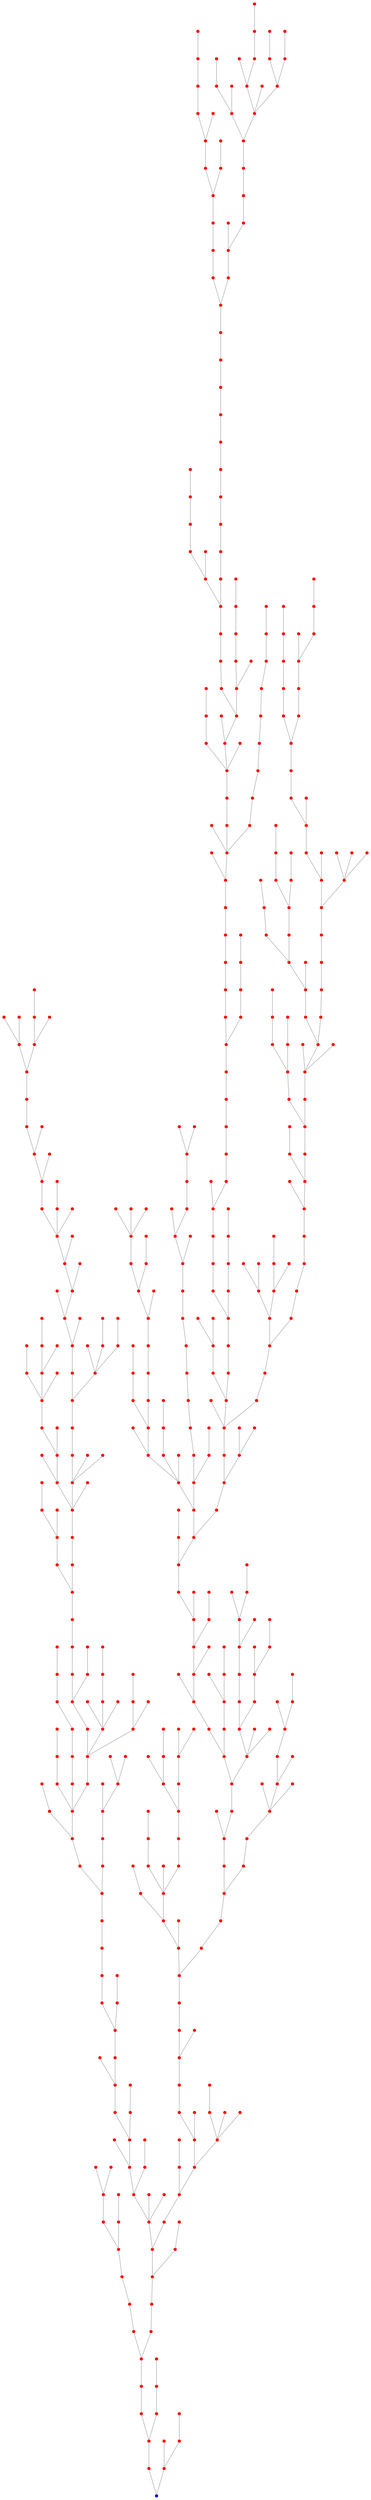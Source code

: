 graph {
	0 [color=blue pos="0,0!" shape=point]
	20 [color=red pos="1,0!" shape=point]
	20 -- 0 [color=gray]
	1 [color=red pos="0,1!" shape=point]
	1 -- 0 [color=gray]
	2 [color=red pos="0,2!" shape=point]
	2 -- 1 [color=gray]
	21 [color=red pos="1,1!" shape=point]
	21 -- 1 [color=gray]
	40 [color=red pos="2,0!" shape=point]
	40 -- 20 [color=gray]
	41 [color=red pos="2,1!" shape=point]
	41 -- 40 [color=gray]
	61 [color=red pos="3,1!" shape=point]
	61 -- 41 [color=gray]
	60 [color=red pos="3,0!" shape=point]
	60 -- 40 [color=gray]
	62 [color=red pos="3,2!" shape=point]
	62 -- 61 [color=gray]
	82 [color=red pos="4,2!" shape=point]
	82 -- 62 [color=gray]
	81 [color=red pos="4,1!" shape=point]
	81 -- 82 [color=gray]
	101 [color=red pos="5,1!" shape=point]
	101 -- 81 [color=gray]
	42 [color=red pos="2,2!" shape=point]
	42 -- 62 [color=gray]
	43 [color=red pos="2,3!" shape=point]
	43 -- 42 [color=gray]
	22 [color=red pos="1,2!" shape=point]
	22 -- 21 [color=gray]
	23 [color=red pos="1,3!" shape=point]
	23 -- 43 [color=gray]
	24 [color=red pos="1,4!" shape=point]
	24 -- 23 [color=gray]
	25 [color=red pos="1,5!" shape=point]
	25 -- 24 [color=gray]
	26 [color=red pos="1,6!" shape=point]
	26 -- 25 [color=gray]
	3 [color=red pos="0,3!" shape=point]
	3 -- 23 [color=gray]
	4 [color=red pos="0,4!" shape=point]
	4 -- 3 [color=gray]
	44 [color=red pos="2,4!" shape=point]
	44 -- 24 [color=gray]
	64 [color=red pos="3,4!" shape=point]
	64 -- 44 [color=gray]
	63 [color=red pos="3,3!" shape=point]
	63 -- 64 [color=gray]
	65 [color=red pos="3,5!" shape=point]
	65 -- 64 [color=gray]
	85 [color=red pos="4,5!" shape=point]
	85 -- 65 [color=gray]
	84 [color=red pos="4,4!" shape=point]
	84 -- 85 [color=gray]
	104 [color=red pos="5,4!" shape=point]
	104 -- 84 [color=gray]
	124 [color=red pos="6,4!" shape=point]
	124 -- 104 [color=gray]
	144 [color=red pos="7,4!" shape=point]
	144 -- 124 [color=gray]
	145 [color=red pos="7,5!" shape=point]
	145 -- 144 [color=gray]
	165 [color=red pos="8,5!" shape=point]
	165 -- 145 [color=gray]
	166 [color=red pos="8,6!" shape=point]
	166 -- 165 [color=gray]
	167 [color=red pos="8,7!" shape=point]
	167 -- 166 [color=gray]
	187 [color=red pos="9,7!" shape=point]
	187 -- 167 [color=gray]
	147 [color=red pos="7,7!" shape=point]
	147 -- 167 [color=gray]
	207 [color=red pos="10,7!" shape=point]
	207 -- 187 [color=gray]
	186 [color=red pos="9,6!" shape=point]
	186 -- 166 [color=gray]
	146 [color=red pos="7,6!" shape=point]
	146 -- 147 [color=gray]
	126 [color=red pos="6,6!" shape=point]
	126 -- 146 [color=gray]
	185 [color=red pos="9,5!" shape=point]
	185 -- 165 [color=gray]
	148 [color=red pos="7,8!" shape=point]
	148 -- 147 [color=gray]
	127 [color=red pos="6,7!" shape=point]
	127 -- 147 [color=gray]
	107 [color=red pos="5,7!" shape=point]
	107 -- 127 [color=gray]
	108 [color=red pos="5,8!" shape=point]
	108 -- 107 [color=gray]
	88 [color=red pos="4,8!" shape=point]
	88 -- 108 [color=gray]
	89 [color=red pos="4,9!" shape=point]
	89 -- 88 [color=gray]
	128 [color=red pos="6,8!" shape=point]
	128 -- 108 [color=gray]
	68 [color=red pos="3,8!" shape=point]
	68 -- 88 [color=gray]
	69 [color=red pos="3,9!" shape=point]
	69 -- 68 [color=gray]
	105 [color=red pos="5,5!" shape=point]
	105 -- 85 [color=gray]
	184 [color=red pos="9,4!" shape=point]
	184 -- 185 [color=gray]
	204 [color=red pos="10,4!" shape=point]
	204 -- 184 [color=gray]
	205 [color=red pos="10,5!" shape=point]
	205 -- 204 [color=gray]
	225 [color=red pos="11,5!" shape=point]
	225 -- 205 [color=gray]
	224 [color=red pos="11,4!" shape=point]
	224 -- 225 [color=gray]
	203 [color=red pos="10,3!" shape=point]
	203 -- 204 [color=gray]
	183 [color=red pos="9,3!" shape=point]
	183 -- 203 [color=gray]
	125 [color=red pos="6,5!" shape=point]
	125 -- 124 [color=gray]
	129 [color=red pos="6,9!" shape=point]
	129 -- 128 [color=gray]
	149 [color=red pos="7,9!" shape=point]
	149 -- 129 [color=gray]
	109 [color=red pos="5,9!" shape=point]
	109 -- 129 [color=gray]
	106 [color=red pos="5,6!" shape=point]
	106 -- 126 [color=gray]
	245 [color=red pos="12,5!" shape=point]
	245 -- 225 [color=gray]
	244 [color=red pos="12,4!" shape=point]
	244 -- 245 [color=gray]
	264 [color=red pos="13,4!" shape=point]
	264 -- 244 [color=gray]
	284 [color=red pos="14,4!" shape=point]
	284 -- 264 [color=gray]
	283 [color=red pos="14,3!" shape=point]
	283 -- 284 [color=gray]
	265 [color=red pos="13,5!" shape=point]
	265 -- 264 [color=gray]
	303 [color=red pos="15,3!" shape=point]
	303 -- 283 [color=gray]
	243 [color=red pos="12,3!" shape=point]
	243 -- 244 [color=gray]
	242 [color=red pos="12,2!" shape=point]
	242 -- 243 [color=gray]
	222 [color=red pos="11,2!" shape=point]
	222 -- 242 [color=gray]
	202 [color=red pos="10,2!" shape=point]
	202 -- 222 [color=gray]
	223 [color=red pos="11,3!" shape=point]
	223 -- 243 [color=gray]
	285 [color=red pos="14,5!" shape=point]
	285 -- 265 [color=gray]
	305 [color=red pos="15,5!" shape=point]
	305 -- 285 [color=gray]
	201 [color=red pos="10,1!" shape=point]
	201 -- 202 [color=gray]
	200 [color=red pos="10,0!" shape=point]
	200 -- 201 [color=gray]
	180 [color=red pos="9,0!" shape=point]
	180 -- 200 [color=gray]
	220 [color=red pos="11,0!" shape=point]
	220 -- 200 [color=gray]
	240 [color=red pos="12,0!" shape=point]
	240 -- 220 [color=gray]
	286 [color=red pos="14,6!" shape=point]
	286 -- 285 [color=gray]
	266 [color=red pos="13,6!" shape=point]
	266 -- 286 [color=gray]
	282 [color=red pos="14,2!" shape=point]
	282 -- 283 [color=gray]
	302 [color=red pos="15,2!" shape=point]
	302 -- 282 [color=gray]
	322 [color=red pos="16,2!" shape=point]
	322 -- 302 [color=gray]
	323 [color=red pos="16,3!" shape=point]
	323 -- 322 [color=gray]
	301 [color=red pos="15,1!" shape=point]
	301 -- 302 [color=gray]
	321 [color=red pos="16,1!" shape=point]
	321 -- 322 [color=gray]
	343 [color=red pos="17,3!" shape=point]
	343 -- 323 [color=gray]
	342 [color=red pos="17,2!" shape=point]
	342 -- 343 [color=gray]
	363 [color=red pos="18,3!" shape=point]
	363 -- 343 [color=gray]
	383 [color=red pos="19,3!" shape=point]
	383 -- 363 [color=gray]
	364 [color=red pos="18,4!" shape=point]
	364 -- 363 [color=gray]
	382 [color=red pos="19,2!" shape=point]
	382 -- 383 [color=gray]
	381 [color=red pos="19,1!" shape=point]
	381 -- 382 [color=gray]
	402 [color=red pos="20,2!" shape=point]
	402 -- 382 [color=gray]
	361 [color=red pos="18,1!" shape=point]
	361 -- 381 [color=gray]
	362 [color=red pos="18,2!" shape=point]
	362 -- 382 [color=gray]
	384 [color=red pos="19,4!" shape=point]
	384 -- 383 [color=gray]
	404 [color=red pos="20,4!" shape=point]
	404 -- 384 [color=gray]
	385 [color=red pos="19,5!" shape=point]
	385 -- 384 [color=gray]
	365 [color=red pos="18,5!" shape=point]
	365 -- 385 [color=gray]
	380 [color=red pos="19,0!" shape=point]
	380 -- 381 [color=gray]
	360 [color=red pos="18,0!" shape=point]
	360 -- 380 [color=gray]
	400 [color=red pos="20,0!" shape=point]
	400 -- 380 [color=gray]
	340 [color=red pos="17,0!" shape=point]
	340 -- 360 [color=gray]
	320 [color=red pos="16,0!" shape=point]
	320 -- 340 [color=gray]
	420 [color=red pos="21,0!" shape=point]
	420 -- 400 [color=gray]
	440 [color=red pos="22,0!" shape=point]
	440 -- 420 [color=gray]
	460 [color=red pos="23,0!" shape=point]
	460 -- 440 [color=gray]
	461 [color=red pos="23,1!" shape=point]
	461 -- 460 [color=gray]
	480 [color=red pos="24,0!" shape=point]
	480 -- 460 [color=gray]
	462 [color=red pos="23,2!" shape=point]
	462 -- 461 [color=gray]
	442 [color=red pos="22,2!" shape=point]
	442 -- 462 [color=gray]
	441 [color=red pos="22,1!" shape=point]
	441 -- 442 [color=gray]
	403 [color=red pos="20,3!" shape=point]
	403 -- 404 [color=gray]
	423 [color=red pos="21,3!" shape=point]
	423 -- 403 [color=gray]
	424 [color=red pos="21,4!" shape=point]
	424 -- 423 [color=gray]
	425 [color=red pos="21,5!" shape=point]
	425 -- 424 [color=gray]
	445 [color=red pos="22,5!" shape=point]
	445 -- 425 [color=gray]
	444 [color=red pos="22,4!" shape=point]
	444 -- 445 [color=gray]
	464 [color=red pos="23,4!" shape=point]
	464 -- 444 [color=gray]
	484 [color=red pos="24,4!" shape=point]
	484 -- 464 [color=gray]
	483 [color=red pos="24,3!" shape=point]
	483 -- 484 [color=gray]
	463 [color=red pos="23,3!" shape=point]
	463 -- 464 [color=gray]
	485 [color=red pos="24,5!" shape=point]
	485 -- 484 [color=gray]
	465 [color=red pos="23,5!" shape=point]
	465 -- 485 [color=gray]
	466 [color=red pos="23,6!" shape=point]
	466 -- 465 [color=gray]
	446 [color=red pos="22,6!" shape=point]
	446 -- 466 [color=gray]
	486 [color=red pos="24,6!" shape=point]
	486 -- 466 [color=gray]
	401 [color=red pos="20,1!" shape=point]
	401 -- 402 [color=gray]
	421 [color=red pos="21,1!" shape=point]
	421 -- 401 [color=gray]
	422 [color=red pos="21,2!" shape=point]
	422 -- 442 [color=gray]
	341 [color=red pos="17,1!" shape=point]
	341 -- 342 [color=gray]
	344 [color=red pos="17,4!" shape=point]
	344 -- 364 [color=gray]
	345 [color=red pos="17,5!" shape=point]
	345 -- 344 [color=gray]
	324 [color=red pos="16,4!" shape=point]
	324 -- 344 [color=gray]
	325 [color=red pos="16,5!" shape=point]
	325 -- 324 [color=gray]
	346 [color=red pos="17,6!" shape=point]
	346 -- 345 [color=gray]
	347 [color=red pos="17,7!" shape=point]
	347 -- 346 [color=gray]
	366 [color=red pos="18,6!" shape=point]
	366 -- 346 [color=gray]
	386 [color=red pos="19,6!" shape=point]
	386 -- 366 [color=gray]
	406 [color=red pos="20,6!" shape=point]
	406 -- 386 [color=gray]
	367 [color=red pos="18,7!" shape=point]
	367 -- 366 [color=gray]
	387 [color=red pos="19,7!" shape=point]
	387 -- 367 [color=gray]
	407 [color=red pos="20,7!" shape=point]
	407 -- 387 [color=gray]
	405 [color=red pos="20,5!" shape=point]
	405 -- 406 [color=gray]
	408 [color=red pos="20,8!" shape=point]
	408 -- 407 [color=gray]
	388 [color=red pos="19,8!" shape=point]
	388 -- 408 [color=gray]
	368 [color=red pos="18,8!" shape=point]
	368 -- 388 [color=gray]
	326 [color=red pos="16,6!" shape=point]
	326 -- 346 [color=gray]
	306 [color=red pos="15,6!" shape=point]
	306 -- 326 [color=gray]
	307 [color=red pos="15,7!" shape=point]
	307 -- 306 [color=gray]
	308 [color=red pos="15,8!" shape=point]
	308 -- 307 [color=gray]
	328 [color=red pos="16,8!" shape=point]
	328 -- 308 [color=gray]
	309 [color=red pos="15,9!" shape=point]
	309 -- 308 [color=gray]
	310 [color=red pos="15,10!" shape=point]
	310 -- 309 [color=gray]
	290 [color=red pos="14,10!" shape=point]
	290 -- 310 [color=gray]
	329 [color=red pos="16,9!" shape=point]
	329 -- 309 [color=gray]
	287 [color=red pos="14,7!" shape=point]
	287 -- 307 [color=gray]
	426 [color=red pos="21,6!" shape=point]
	426 -- 406 [color=gray]
	267 [color=red pos="13,7!" shape=point]
	267 -- 287 [color=gray]
	268 [color=red pos="13,8!" shape=point]
	268 -- 267 [color=gray]
	248 [color=red pos="12,8!" shape=point]
	248 -- 268 [color=gray]
	247 [color=red pos="12,7!" shape=point]
	247 -- 248 [color=gray]
	246 [color=red pos="12,6!" shape=point]
	246 -- 247 [color=gray]
	227 [color=red pos="11,7!" shape=point]
	227 -- 247 [color=gray]
	226 [color=red pos="11,6!" shape=point]
	226 -- 227 [color=gray]
	228 [color=red pos="11,8!" shape=point]
	228 -- 227 [color=gray]
	229 [color=red pos="11,9!" shape=point]
	229 -- 228 [color=gray]
	249 [color=red pos="12,9!" shape=point]
	249 -- 229 [color=gray]
	269 [color=red pos="13,9!" shape=point]
	269 -- 249 [color=gray]
	230 [color=red pos="11,10!" shape=point]
	230 -- 229 [color=gray]
	270 [color=red pos="13,10!" shape=point]
	270 -- 269 [color=gray]
	206 [color=red pos="10,6!" shape=point]
	206 -- 226 [color=gray]
	289 [color=red pos="14,9!" shape=point]
	289 -- 269 [color=gray]
	288 [color=red pos="14,8!" shape=point]
	288 -- 289 [color=gray]
	210 [color=red pos="10,10!" shape=point]
	210 -- 230 [color=gray]
	190 [color=red pos="9,10!" shape=point]
	190 -- 210 [color=gray]
	211 [color=red pos="10,11!" shape=point]
	211 -- 210 [color=gray]
	231 [color=red pos="11,11!" shape=point]
	231 -- 211 [color=gray]
	212 [color=red pos="10,12!" shape=point]
	212 -- 211 [color=gray]
	251 [color=red pos="12,11!" shape=point]
	251 -- 231 [color=gray]
	252 [color=red pos="12,12!" shape=point]
	252 -- 251 [color=gray]
	250 [color=red pos="12,10!" shape=point]
	250 -- 251 [color=gray]
	192 [color=red pos="9,12!" shape=point]
	192 -- 212 [color=gray]
	191 [color=red pos="9,11!" shape=point]
	191 -- 192 [color=gray]
	171 [color=red pos="8,11!" shape=point]
	171 -- 191 [color=gray]
	172 [color=red pos="8,12!" shape=point]
	172 -- 171 [color=gray]
	152 [color=red pos="7,12!" shape=point]
	152 -- 172 [color=gray]
	132 [color=red pos="6,12!" shape=point]
	132 -- 152 [color=gray]
	112 [color=red pos="5,12!" shape=point]
	112 -- 132 [color=gray]
	111 [color=red pos="5,11!" shape=point]
	111 -- 112 [color=gray]
	131 [color=red pos="6,11!" shape=point]
	131 -- 111 [color=gray]
	130 [color=red pos="6,10!" shape=point]
	130 -- 131 [color=gray]
	110 [color=red pos="5,10!" shape=point]
	110 -- 130 [color=gray]
	150 [color=red pos="7,10!" shape=point]
	150 -- 130 [color=gray]
	170 [color=red pos="8,10!" shape=point]
	170 -- 150 [color=gray]
	169 [color=red pos="8,9!" shape=point]
	169 -- 170 [color=gray]
	168 [color=red pos="8,8!" shape=point]
	168 -- 169 [color=gray]
	151 [color=red pos="7,11!" shape=point]
	151 -- 152 [color=gray]
	209 [color=red pos="10,9!" shape=point]
	209 -- 210 [color=gray]
	189 [color=red pos="9,9!" shape=point]
	189 -- 169 [color=gray]
	188 [color=red pos="9,8!" shape=point]
	188 -- 189 [color=gray]
	208 [color=red pos="10,8!" shape=point]
	208 -- 188 [color=gray]
	304 [color=red pos="15,4!" shape=point]
	304 -- 324 [color=gray]
	90 [color=red pos="4,10!" shape=point]
	90 -- 110 [color=gray]
	70 [color=red pos="3,10!" shape=point]
	70 -- 90 [color=gray]
	71 [color=red pos="3,11!" shape=point]
	71 -- 70 [color=gray]
	91 [color=red pos="4,11!" shape=point]
	91 -- 71 [color=gray]
	173 [color=red pos="8,13!" shape=point]
	173 -- 172 [color=gray]
	193 [color=red pos="9,13!" shape=point]
	193 -- 173 [color=gray]
	113 [color=red pos="5,13!" shape=point]
	113 -- 112 [color=gray]
	327 [color=red pos="16,7!" shape=point]
	327 -- 328 [color=gray]
	369 [color=red pos="18,9!" shape=point]
	369 -- 368 [color=gray]
	349 [color=red pos="17,9!" shape=point]
	349 -- 369 [color=gray]
	389 [color=red pos="19,9!" shape=point]
	389 -- 369 [color=gray]
	409 [color=red pos="20,9!" shape=point]
	409 -- 389 [color=gray]
	429 [color=red pos="21,9!" shape=point]
	429 -- 409 [color=gray]
	449 [color=red pos="22,9!" shape=point]
	449 -- 429 [color=gray]
	469 [color=red pos="23,9!" shape=point]
	469 -- 449 [color=gray]
	489 [color=red pos="24,9!" shape=point]
	489 -- 469 [color=gray]
	490 [color=red pos="24,10!" shape=point]
	490 -- 489 [color=gray]
	470 [color=red pos="23,10!" shape=point]
	470 -- 490 [color=gray]
	450 [color=red pos="22,10!" shape=point]
	450 -- 470 [color=gray]
	430 [color=red pos="21,10!" shape=point]
	430 -- 450 [color=gray]
	410 [color=red pos="20,10!" shape=point]
	410 -- 430 [color=gray]
	411 [color=red pos="20,11!" shape=point]
	411 -- 410 [color=gray]
	431 [color=red pos="21,11!" shape=point]
	431 -- 411 [color=gray]
	391 [color=red pos="19,11!" shape=point]
	391 -- 411 [color=gray]
	390 [color=red pos="19,10!" shape=point]
	390 -- 391 [color=gray]
	371 [color=red pos="18,11!" shape=point]
	371 -- 391 [color=gray]
	372 [color=red pos="18,12!" shape=point]
	372 -- 371 [color=gray]
	352 [color=red pos="17,12!" shape=point]
	352 -- 372 [color=gray]
	351 [color=red pos="17,11!" shape=point]
	351 -- 352 [color=gray]
	350 [color=red pos="17,10!" shape=point]
	350 -- 351 [color=gray]
	370 [color=red pos="18,10!" shape=point]
	370 -- 350 [color=gray]
	353 [color=red pos="17,13!" shape=point]
	353 -- 352 [color=gray]
	354 [color=red pos="17,14!" shape=point]
	354 -- 353 [color=gray]
	333 [color=red pos="16,13!" shape=point]
	333 -- 353 [color=gray]
	334 [color=red pos="16,14!" shape=point]
	334 -- 333 [color=gray]
	332 [color=red pos="16,12!" shape=point]
	332 -- 352 [color=gray]
	313 [color=red pos="15,13!" shape=point]
	313 -- 333 [color=gray]
	312 [color=red pos="15,12!" shape=point]
	312 -- 313 [color=gray]
	311 [color=red pos="15,11!" shape=point]
	311 -- 312 [color=gray]
	331 [color=red pos="16,11!" shape=point]
	331 -- 311 [color=gray]
	314 [color=red pos="15,14!" shape=point]
	314 -- 313 [color=gray]
	335 [color=red pos="16,15!" shape=point]
	335 -- 334 [color=gray]
	315 [color=red pos="15,15!" shape=point]
	315 -- 335 [color=gray]
	295 [color=red pos="14,15!" shape=point]
	295 -- 315 [color=gray]
	275 [color=red pos="13,15!" shape=point]
	275 -- 295 [color=gray]
	274 [color=red pos="13,14!" shape=point]
	274 -- 275 [color=gray]
	294 [color=red pos="14,14!" shape=point]
	294 -- 274 [color=gray]
	293 [color=red pos="14,13!" shape=point]
	293 -- 294 [color=gray]
	292 [color=red pos="14,12!" shape=point]
	292 -- 293 [color=gray]
	276 [color=red pos="13,16!" shape=point]
	276 -- 275 [color=gray]
	253 [color=red pos="12,13!" shape=point]
	253 -- 252 [color=gray]
	427 [color=red pos="21,7!" shape=point]
	427 -- 407 [color=gray]
	428 [color=red pos="21,8!" shape=point]
	428 -- 427 [color=gray]
	448 [color=red pos="22,8!" shape=point]
	448 -- 428 [color=gray]
	468 [color=red pos="23,8!" shape=point]
	468 -- 448 [color=gray]
	174 [color=red pos="8,14!" shape=point]
	174 -- 173 [color=gray]
	330 [color=red pos="16,10!" shape=point]
	330 -- 331 [color=gray]
	83 [color=red pos="4,3!" shape=point]
	83 -- 63 [color=gray]
	271 [color=red pos="13,11!" shape=point]
	271 -- 270 [color=gray]
	291 [color=red pos="14,11!" shape=point]
	291 -- 271 [color=gray]
	300 [color=red pos="15,0!" shape=point]
	300 -- 301 [color=gray]
	66 [color=red pos="3,6!" shape=point]
	66 -- 65 [color=gray]
	67 [color=red pos="3,7!" shape=point]
	67 -- 66 [color=gray]
	87 [color=red pos="4,7!" shape=point]
	87 -- 67 [color=gray]
	86 [color=red pos="4,6!" shape=point]
	86 -- 66 [color=gray]
	241 [color=red pos="12,1!" shape=point]
	241 -- 242 [color=gray]
	27 [color=red pos="1,7!" shape=point]
	27 -- 26 [color=gray]
	47 [color=red pos="2,7!" shape=point]
	47 -- 27 [color=gray]
	28 [color=red pos="1,8!" shape=point]
	28 -- 27 [color=gray]
	8 [color=red pos="0,8!" shape=point]
	8 -- 28 [color=gray]
	9 [color=red pos="0,9!" shape=point]
	9 -- 8 [color=gray]
	10 [color=red pos="0,10!" shape=point]
	10 -- 9 [color=gray]
	29 [color=red pos="1,9!" shape=point]
	29 -- 9 [color=gray]
	48 [color=red pos="2,8!" shape=point]
	48 -- 28 [color=gray]
	30 [color=red pos="1,10!" shape=point]
	30 -- 29 [color=gray]
	31 [color=red pos="1,11!" shape=point]
	31 -- 30 [color=gray]
	50 [color=red pos="2,10!" shape=point]
	50 -- 30 [color=gray]
	51 [color=red pos="2,11!" shape=point]
	51 -- 50 [color=gray]
	11 [color=red pos="0,11!" shape=point]
	11 -- 31 [color=gray]
	12 [color=red pos="0,12!" shape=point]
	12 -- 11 [color=gray]
	163 [color=red pos="8,3!" shape=point]
	163 -- 183 [color=gray]
	143 [color=red pos="7,3!" shape=point]
	143 -- 163 [color=gray]
	162 [color=red pos="8,2!" shape=point]
	162 -- 163 [color=gray]
	142 [color=red pos="7,2!" shape=point]
	142 -- 162 [color=gray]
	122 [color=red pos="6,2!" shape=point]
	122 -- 142 [color=gray]
	123 [color=red pos="6,3!" shape=point]
	123 -- 122 [color=gray]
	102 [color=red pos="5,2!" shape=point]
	102 -- 122 [color=gray]
	103 [color=red pos="5,3!" shape=point]
	103 -- 102 [color=gray]
	261 [color=red pos="13,1!" shape=point]
	261 -- 241 [color=gray]
	281 [color=red pos="14,1!" shape=point]
	281 -- 261 [color=gray]
	260 [color=red pos="13,0!" shape=point]
	260 -- 261 [color=gray]
	280 [color=red pos="14,0!" shape=point]
	280 -- 260 [color=gray]
	488 [color=red pos="24,8!" shape=point]
	488 -- 489 [color=gray]
	487 [color=red pos="24,7!" shape=point]
	487 -- 488 [color=gray]
	467 [color=red pos="23,7!" shape=point]
	467 -- 487 [color=gray]
	221 [color=red pos="11,1!" shape=point]
	221 -- 201 [color=gray]
	182 [color=red pos="9,2!" shape=point]
	182 -- 162 [color=gray]
	13 [color=red pos="0,13!" shape=point]
	13 -- 12 [color=gray]
	33 [color=red pos="1,13!" shape=point]
	33 -- 13 [color=gray]
	34 [color=red pos="1,14!" shape=point]
	34 -- 33 [color=gray]
	32 [color=red pos="1,12!" shape=point]
	32 -- 33 [color=gray]
	52 [color=red pos="2,12!" shape=point]
	52 -- 32 [color=gray]
	72 [color=red pos="3,12!" shape=point]
	72 -- 52 [color=gray]
	92 [color=red pos="4,12!" shape=point]
	92 -- 72 [color=gray]
	73 [color=red pos="3,13!" shape=point]
	73 -- 72 [color=gray]
	53 [color=red pos="2,13!" shape=point]
	53 -- 73 [color=gray]
	35 [color=red pos="1,15!" shape=point]
	35 -- 34 [color=gray]
	55 [color=red pos="2,15!" shape=point]
	55 -- 35 [color=gray]
	36 [color=red pos="1,16!" shape=point]
	36 -- 35 [color=gray]
	16 [color=red pos="0,16!" shape=point]
	16 -- 36 [color=gray]
	37 [color=red pos="1,17!" shape=point]
	37 -- 36 [color=gray]
	17 [color=red pos="0,17!" shape=point]
	17 -- 37 [color=gray]
	15 [color=red pos="0,15!" shape=point]
	15 -- 16 [color=gray]
	56 [color=red pos="2,16!" shape=point]
	56 -- 36 [color=gray]
	76 [color=red pos="3,16!" shape=point]
	76 -- 56 [color=gray]
	96 [color=red pos="4,16!" shape=point]
	96 -- 76 [color=gray]
	77 [color=red pos="3,17!" shape=point]
	77 -- 76 [color=gray]
	97 [color=red pos="4,17!" shape=point]
	97 -- 77 [color=gray]
	75 [color=red pos="3,15!" shape=point]
	75 -- 76 [color=gray]
	116 [color=red pos="5,16!" shape=point]
	116 -- 96 [color=gray]
	117 [color=red pos="5,17!" shape=point]
	117 -- 116 [color=gray]
	137 [color=red pos="6,17!" shape=point]
	137 -- 117 [color=gray]
	138 [color=red pos="6,18!" shape=point]
	138 -- 137 [color=gray]
	139 [color=red pos="6,19!" shape=point]
	139 -- 138 [color=gray]
	119 [color=red pos="5,19!" shape=point]
	119 -- 139 [color=gray]
	99 [color=red pos="4,19!" shape=point]
	99 -- 119 [color=gray]
	98 [color=red pos="4,18!" shape=point]
	98 -- 99 [color=gray]
	79 [color=red pos="3,19!" shape=point]
	79 -- 99 [color=gray]
	95 [color=red pos="4,15!" shape=point]
	95 -- 75 [color=gray]
	118 [color=red pos="5,18!" shape=point]
	118 -- 98 [color=gray]
	115 [color=red pos="5,15!" shape=point]
	115 -- 116 [color=gray]
	114 [color=red pos="5,14!" shape=point]
	114 -- 115 [color=gray]
	94 [color=red pos="4,14!" shape=point]
	94 -- 95 [color=gray]
	54 [color=red pos="2,14!" shape=point]
	54 -- 55 [color=gray]
	14 [color=red pos="0,14!" shape=point]
	14 -- 15 [color=gray]
	74 [color=red pos="3,14!" shape=point]
	74 -- 75 [color=gray]
	78 [color=red pos="3,18!" shape=point]
	78 -- 77 [color=gray]
	58 [color=red pos="2,18!" shape=point]
	58 -- 78 [color=gray]
	38 [color=red pos="1,18!" shape=point]
	38 -- 58 [color=gray]
	57 [color=red pos="2,17!" shape=point]
	57 -- 77 [color=gray]
	159 [color=red pos="7,19!" shape=point]
	159 -- 139 [color=gray]
	158 [color=red pos="7,18!" shape=point]
	158 -- 159 [color=gray]
	178 [color=red pos="8,18!" shape=point]
	178 -- 158 [color=gray]
	177 [color=red pos="8,17!" shape=point]
	177 -- 178 [color=gray]
	157 [color=red pos="7,17!" shape=point]
	157 -- 177 [color=gray]
	176 [color=red pos="8,16!" shape=point]
	176 -- 177 [color=gray]
	156 [color=red pos="7,16!" shape=point]
	156 -- 176 [color=gray]
	196 [color=red pos="9,16!" shape=point]
	196 -- 176 [color=gray]
	198 [color=red pos="9,18!" shape=point]
	198 -- 178 [color=gray]
	218 [color=red pos="10,18!" shape=point]
	218 -- 198 [color=gray]
	199 [color=red pos="9,19!" shape=point]
	199 -- 198 [color=gray]
	197 [color=red pos="9,17!" shape=point]
	197 -- 198 [color=gray]
	217 [color=red pos="10,17!" shape=point]
	217 -- 218 [color=gray]
	155 [color=red pos="7,15!" shape=point]
	155 -- 156 [color=gray]
	175 [color=red pos="8,15!" shape=point]
	175 -- 155 [color=gray]
	195 [color=red pos="9,15!" shape=point]
	195 -- 175 [color=gray]
	135 [color=red pos="6,15!" shape=point]
	135 -- 155 [color=gray]
	134 [color=red pos="6,14!" shape=point]
	134 -- 135 [color=gray]
	136 [color=red pos="6,16!" shape=point]
	136 -- 135 [color=gray]
	133 [color=red pos="6,13!" shape=point]
	133 -- 134 [color=gray]
	154 [color=red pos="7,14!" shape=point]
	154 -- 155 [color=gray]
	179 [color=red pos="8,19!" shape=point]
	179 -- 178 [color=gray]
	392 [color=red pos="19,12!" shape=point]
	392 -- 391 [color=gray]
	393 [color=red pos="19,13!" shape=point]
	393 -- 392 [color=gray]
	373 [color=red pos="18,13!" shape=point]
	373 -- 393 [color=gray]
	374 [color=red pos="18,14!" shape=point]
	374 -- 373 [color=gray]
	394 [color=red pos="19,14!" shape=point]
	394 -- 374 [color=gray]
	414 [color=red pos="20,14!" shape=point]
	414 -- 394 [color=gray]
	413 [color=red pos="20,13!" shape=point]
	413 -- 414 [color=gray]
	412 [color=red pos="20,12!" shape=point]
	412 -- 413 [color=gray]
	432 [color=red pos="21,12!" shape=point]
	432 -- 412 [color=gray]
	481 [color=red pos="24,1!" shape=point]
	481 -- 461 [color=gray]
	482 [color=red pos="24,2!" shape=point]
	482 -- 481 [color=gray]
	237 [color=red pos="11,17!" shape=point]
	237 -- 217 [color=gray]
	238 [color=red pos="11,18!" shape=point]
	238 -- 237 [color=gray]
	239 [color=red pos="11,19!" shape=point]
	239 -- 238 [color=gray]
	259 [color=red pos="12,19!" shape=point]
	259 -- 239 [color=gray]
	279 [color=red pos="13,19!" shape=point]
	279 -- 259 [color=gray]
	258 [color=red pos="12,18!" shape=point]
	258 -- 259 [color=gray]
	278 [color=red pos="13,18!" shape=point]
	278 -- 258 [color=gray]
	298 [color=red pos="14,18!" shape=point]
	298 -- 278 [color=gray]
	318 [color=red pos="15,18!" shape=point]
	318 -- 298 [color=gray]
	338 [color=red pos="16,18!" shape=point]
	338 -- 318 [color=gray]
	358 [color=red pos="17,18!" shape=point]
	358 -- 338 [color=gray]
	359 [color=red pos="17,19!" shape=point]
	359 -- 358 [color=gray]
	379 [color=red pos="18,19!" shape=point]
	379 -- 359 [color=gray]
	257 [color=red pos="12,17!" shape=point]
	257 -- 258 [color=gray]
	277 [color=red pos="13,17!" shape=point]
	277 -- 278 [color=gray]
	236 [color=red pos="11,16!" shape=point]
	236 -- 237 [color=gray]
	256 [color=red pos="12,16!" shape=point]
	256 -- 236 [color=gray]
	235 [color=red pos="11,15!" shape=point]
	235 -- 236 [color=gray]
	216 [color=red pos="10,16!" shape=point]
	216 -- 236 [color=gray]
	215 [color=red pos="10,15!" shape=point]
	215 -- 216 [color=gray]
	357 [color=red pos="17,17!" shape=point]
	357 -- 358 [color=gray]
	219 [color=red pos="10,19!" shape=point]
	219 -- 239 [color=gray]
	299 [color=red pos="14,19!" shape=point]
	299 -- 298 [color=gray]
	319 [color=red pos="15,19!" shape=point]
	319 -- 299 [color=gray]
	5 [color=red pos="0,5!" shape=point]
	5 -- 25 [color=gray]
	296 [color=red pos="14,16!" shape=point]
	296 -- 295 [color=gray]
	232 [color=red pos="11,12!" shape=point]
	232 -- 252 [color=gray]
	233 [color=red pos="11,13!" shape=point]
	233 -- 232 [color=gray]
	213 [color=red pos="10,13!" shape=point]
	213 -- 233 [color=gray]
	214 [color=red pos="10,14!" shape=point]
	214 -- 213 [color=gray]
	194 [color=red pos="9,14!" shape=point]
	194 -- 214 [color=gray]
	234 [color=red pos="11,14!" shape=point]
	234 -- 233 [color=gray]
	254 [color=red pos="12,14!" shape=point]
	254 -- 234 [color=gray]
	49 [color=red pos="2,9!" shape=point]
	49 -- 48 [color=gray]
	447 [color=red pos="22,7!" shape=point]
	447 -- 467 [color=gray]
	46 [color=red pos="2,6!" shape=point]
	46 -- 66 [color=gray]
	121 [color=red pos="6,1!" shape=point]
	121 -- 101 [color=gray]
	141 [color=red pos="7,1!" shape=point]
	141 -- 121 [color=gray]
	120 [color=red pos="6,0!" shape=point]
	120 -- 121 [color=gray]
	161 [color=red pos="8,1!" shape=point]
	161 -- 141 [color=gray]
	140 [color=red pos="7,0!" shape=point]
	140 -- 120 [color=gray]
	181 [color=red pos="9,1!" shape=point]
	181 -- 161 [color=gray]
	316 [color=red pos="15,16!" shape=point]
	316 -- 296 [color=gray]
	317 [color=red pos="15,17!" shape=point]
	317 -- 316 [color=gray]
	337 [color=red pos="16,17!" shape=point]
	337 -- 317 [color=gray]
	336 [color=red pos="16,16!" shape=point]
	336 -- 337 [color=gray]
	356 [color=red pos="17,16!" shape=point]
	356 -- 336 [color=gray]
	355 [color=red pos="17,15!" shape=point]
	355 -- 356 [color=gray]
	375 [color=red pos="18,15!" shape=point]
	375 -- 355 [color=gray]
	395 [color=red pos="19,15!" shape=point]
	395 -- 375 [color=gray]
	396 [color=red pos="19,16!" shape=point]
	396 -- 395 [color=gray]
	416 [color=red pos="20,16!" shape=point]
	416 -- 396 [color=gray]
	417 [color=red pos="20,17!" shape=point]
	417 -- 416 [color=gray]
	415 [color=red pos="20,15!" shape=point]
	415 -- 416 [color=gray]
	435 [color=red pos="21,15!" shape=point]
	435 -- 415 [color=gray]
	436 [color=red pos="21,16!" shape=point]
	436 -- 435 [color=gray]
	434 [color=red pos="21,14!" shape=point]
	434 -- 435 [color=gray]
	433 [color=red pos="21,13!" shape=point]
	433 -- 434 [color=gray]
	453 [color=red pos="22,13!" shape=point]
	453 -- 433 [color=gray]
	473 [color=red pos="23,13!" shape=point]
	473 -- 453 [color=gray]
	472 [color=red pos="23,12!" shape=point]
	472 -- 473 [color=gray]
	452 [color=red pos="22,12!" shape=point]
	452 -- 472 [color=gray]
	474 [color=red pos="23,14!" shape=point]
	474 -- 473 [color=gray]
	494 [color=red pos="24,14!" shape=point]
	494 -- 474 [color=gray]
	454 [color=red pos="22,14!" shape=point]
	454 -- 474 [color=gray]
	475 [color=red pos="23,15!" shape=point]
	475 -- 474 [color=gray]
	455 [color=red pos="22,15!" shape=point]
	455 -- 475 [color=gray]
	456 [color=red pos="22,16!" shape=point]
	456 -- 455 [color=gray]
	495 [color=red pos="24,15!" shape=point]
	495 -- 494 [color=gray]
	471 [color=red pos="23,11!" shape=point]
	471 -- 472 [color=gray]
	437 [color=red pos="21,17!" shape=point]
	437 -- 417 [color=gray]
	438 [color=red pos="21,18!" shape=point]
	438 -- 437 [color=gray]
	458 [color=red pos="22,18!" shape=point]
	458 -- 438 [color=gray]
	478 [color=red pos="23,18!" shape=point]
	478 -- 458 [color=gray]
	477 [color=red pos="23,17!" shape=point]
	477 -- 478 [color=gray]
	497 [color=red pos="24,17!" shape=point]
	497 -- 477 [color=gray]
	498 [color=red pos="24,18!" shape=point]
	498 -- 497 [color=gray]
	499 [color=red pos="24,19!" shape=point]
	499 -- 498 [color=gray]
	479 [color=red pos="23,19!" shape=point]
	479 -- 499 [color=gray]
	457 [color=red pos="22,17!" shape=point]
	457 -- 477 [color=gray]
	459 [color=red pos="22,19!" shape=point]
	459 -- 458 [color=gray]
	439 [color=red pos="21,19!" shape=point]
	439 -- 459 [color=gray]
	493 [color=red pos="24,13!" shape=point]
	493 -- 494 [color=gray]
	492 [color=red pos="24,12!" shape=point]
	492 -- 493 [color=gray]
	476 [color=red pos="23,16!" shape=point]
	476 -- 475 [color=gray]
	496 [color=red pos="24,16!" shape=point]
	496 -- 476 [color=gray]
	160 [color=red pos="8,0!" shape=point]
	160 -- 161 [color=gray]
	491 [color=red pos="24,11!" shape=point]
	491 -- 492 [color=gray]
	45 [color=red pos="2,5!" shape=point]
	45 -- 25 [color=gray]
	262 [color=red pos="13,2!" shape=point]
	262 -- 282 [color=gray]
	153 [color=red pos="7,13!" shape=point]
	153 -- 173 [color=gray]
	93 [color=red pos="4,13!" shape=point]
	93 -- 73 [color=gray]
	80 [color=red pos="4,0!" shape=point]
	80 -- 60 [color=gray]
	100 [color=red pos="5,0!" shape=point]
	100 -- 80 [color=gray]
	378 [color=red pos="18,18!" shape=point]
	378 -- 379 [color=gray]
	377 [color=red pos="18,17!" shape=point]
	377 -- 378 [color=gray]
	376 [color=red pos="18,16!" shape=point]
	376 -- 377 [color=gray]
	397 [color=red pos="19,17!" shape=point]
	397 -- 377 [color=gray]
	398 [color=red pos="19,18!" shape=point]
	398 -- 378 [color=gray]
	399 [color=red pos="19,19!" shape=point]
	399 -- 398 [color=gray]
	418 [color=red pos="20,18!" shape=point]
	418 -- 398 [color=gray]
	419 [color=red pos="20,19!" shape=point]
	419 -- 399 [color=gray]
	297 [color=red pos="14,17!" shape=point]
	297 -- 298 [color=gray]
	443 [color=red pos="22,3!" shape=point]
	443 -- 442 [color=gray]
	273 [color=red pos="13,13!" shape=point]
	273 -- 253 [color=gray]
	272 [color=red pos="13,12!" shape=point]
	272 -- 273 [color=gray]
	255 [color=red pos="12,15!" shape=point]
	255 -- 235 [color=gray]
	451 [color=red pos="22,11!" shape=point]
	451 -- 452 [color=gray]
	263 [color=red pos="13,3!" shape=point]
	263 -- 243 [color=gray]
	339 [color=red pos="16,19!" shape=point]
	339 -- 338 [color=gray]
	348 [color=red pos="17,8!" shape=point]
	348 -- 328 [color=gray]
	6 [color=red pos="0,6!" shape=point]
	6 -- 26 [color=gray]
	7 [color=red pos="0,7!" shape=point]
	7 -- 6 [color=gray]
	18 [color=red pos="0,18!" shape=point]
	18 -- 17 [color=gray]
	19 [color=red pos="0,19!" shape=point]
	19 -- 18 [color=gray]
	39 [color=red pos="1,19!" shape=point]
	39 -- 19 [color=gray]
	59 [color=red pos="2,19!" shape=point]
	59 -- 39 [color=gray]
	164 [color=red pos="8,4!" shape=point]
	164 -- 163 [color=gray]
}
